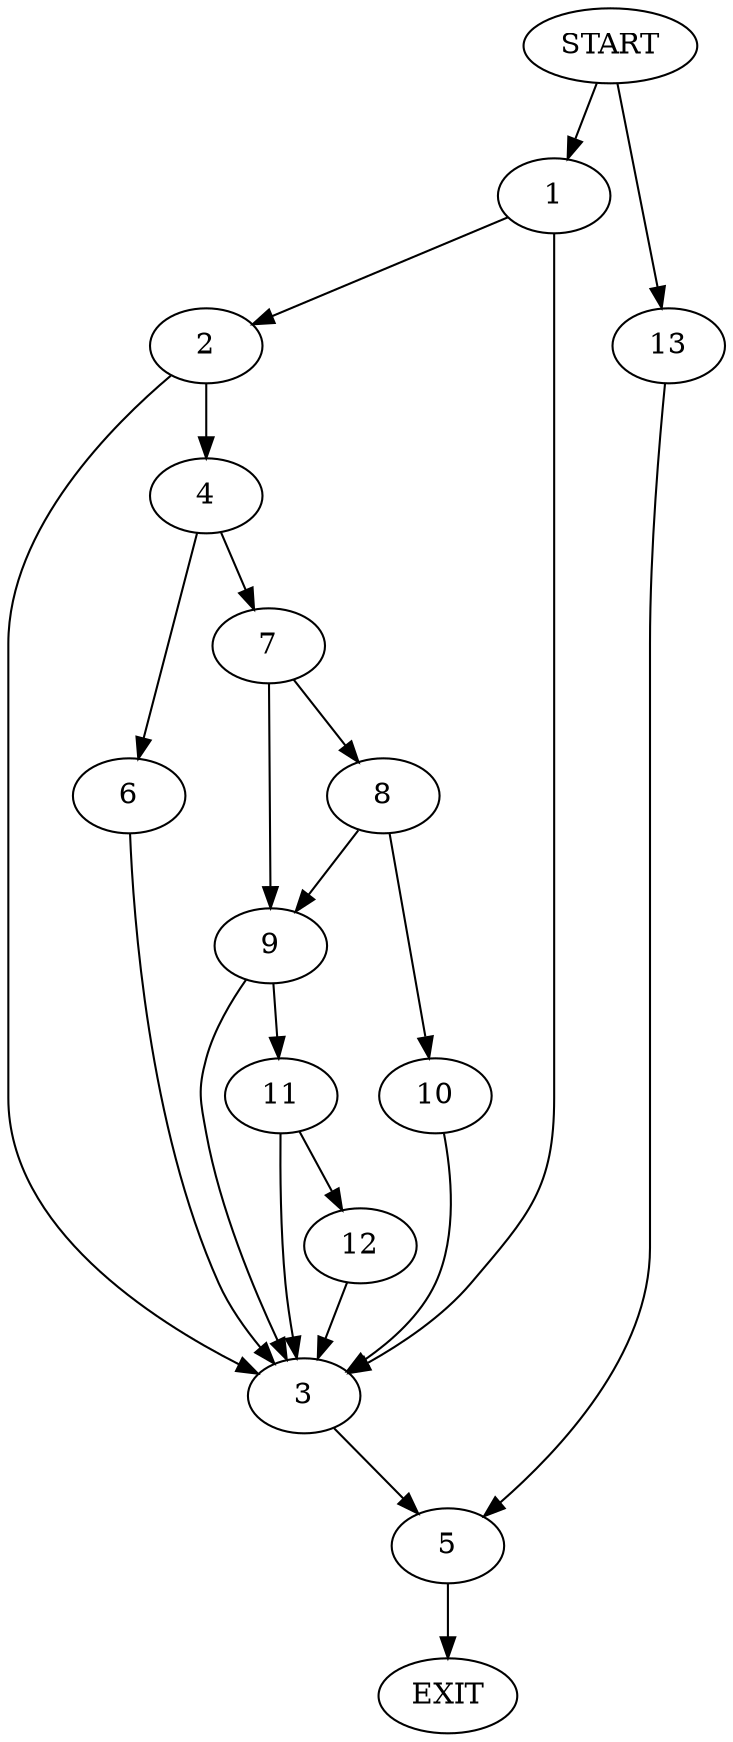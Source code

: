 digraph {
0 [label="START"]
14 [label="EXIT"]
0 -> 1
1 -> 2
1 -> 3
2 -> 4
2 -> 3
3 -> 5
4 -> 6
4 -> 7
6 -> 3
7 -> 8
7 -> 9
8 -> 10
8 -> 9
9 -> 11
9 -> 3
10 -> 3
11 -> 12
11 -> 3
12 -> 3
5 -> 14
0 -> 13
13 -> 5
}

